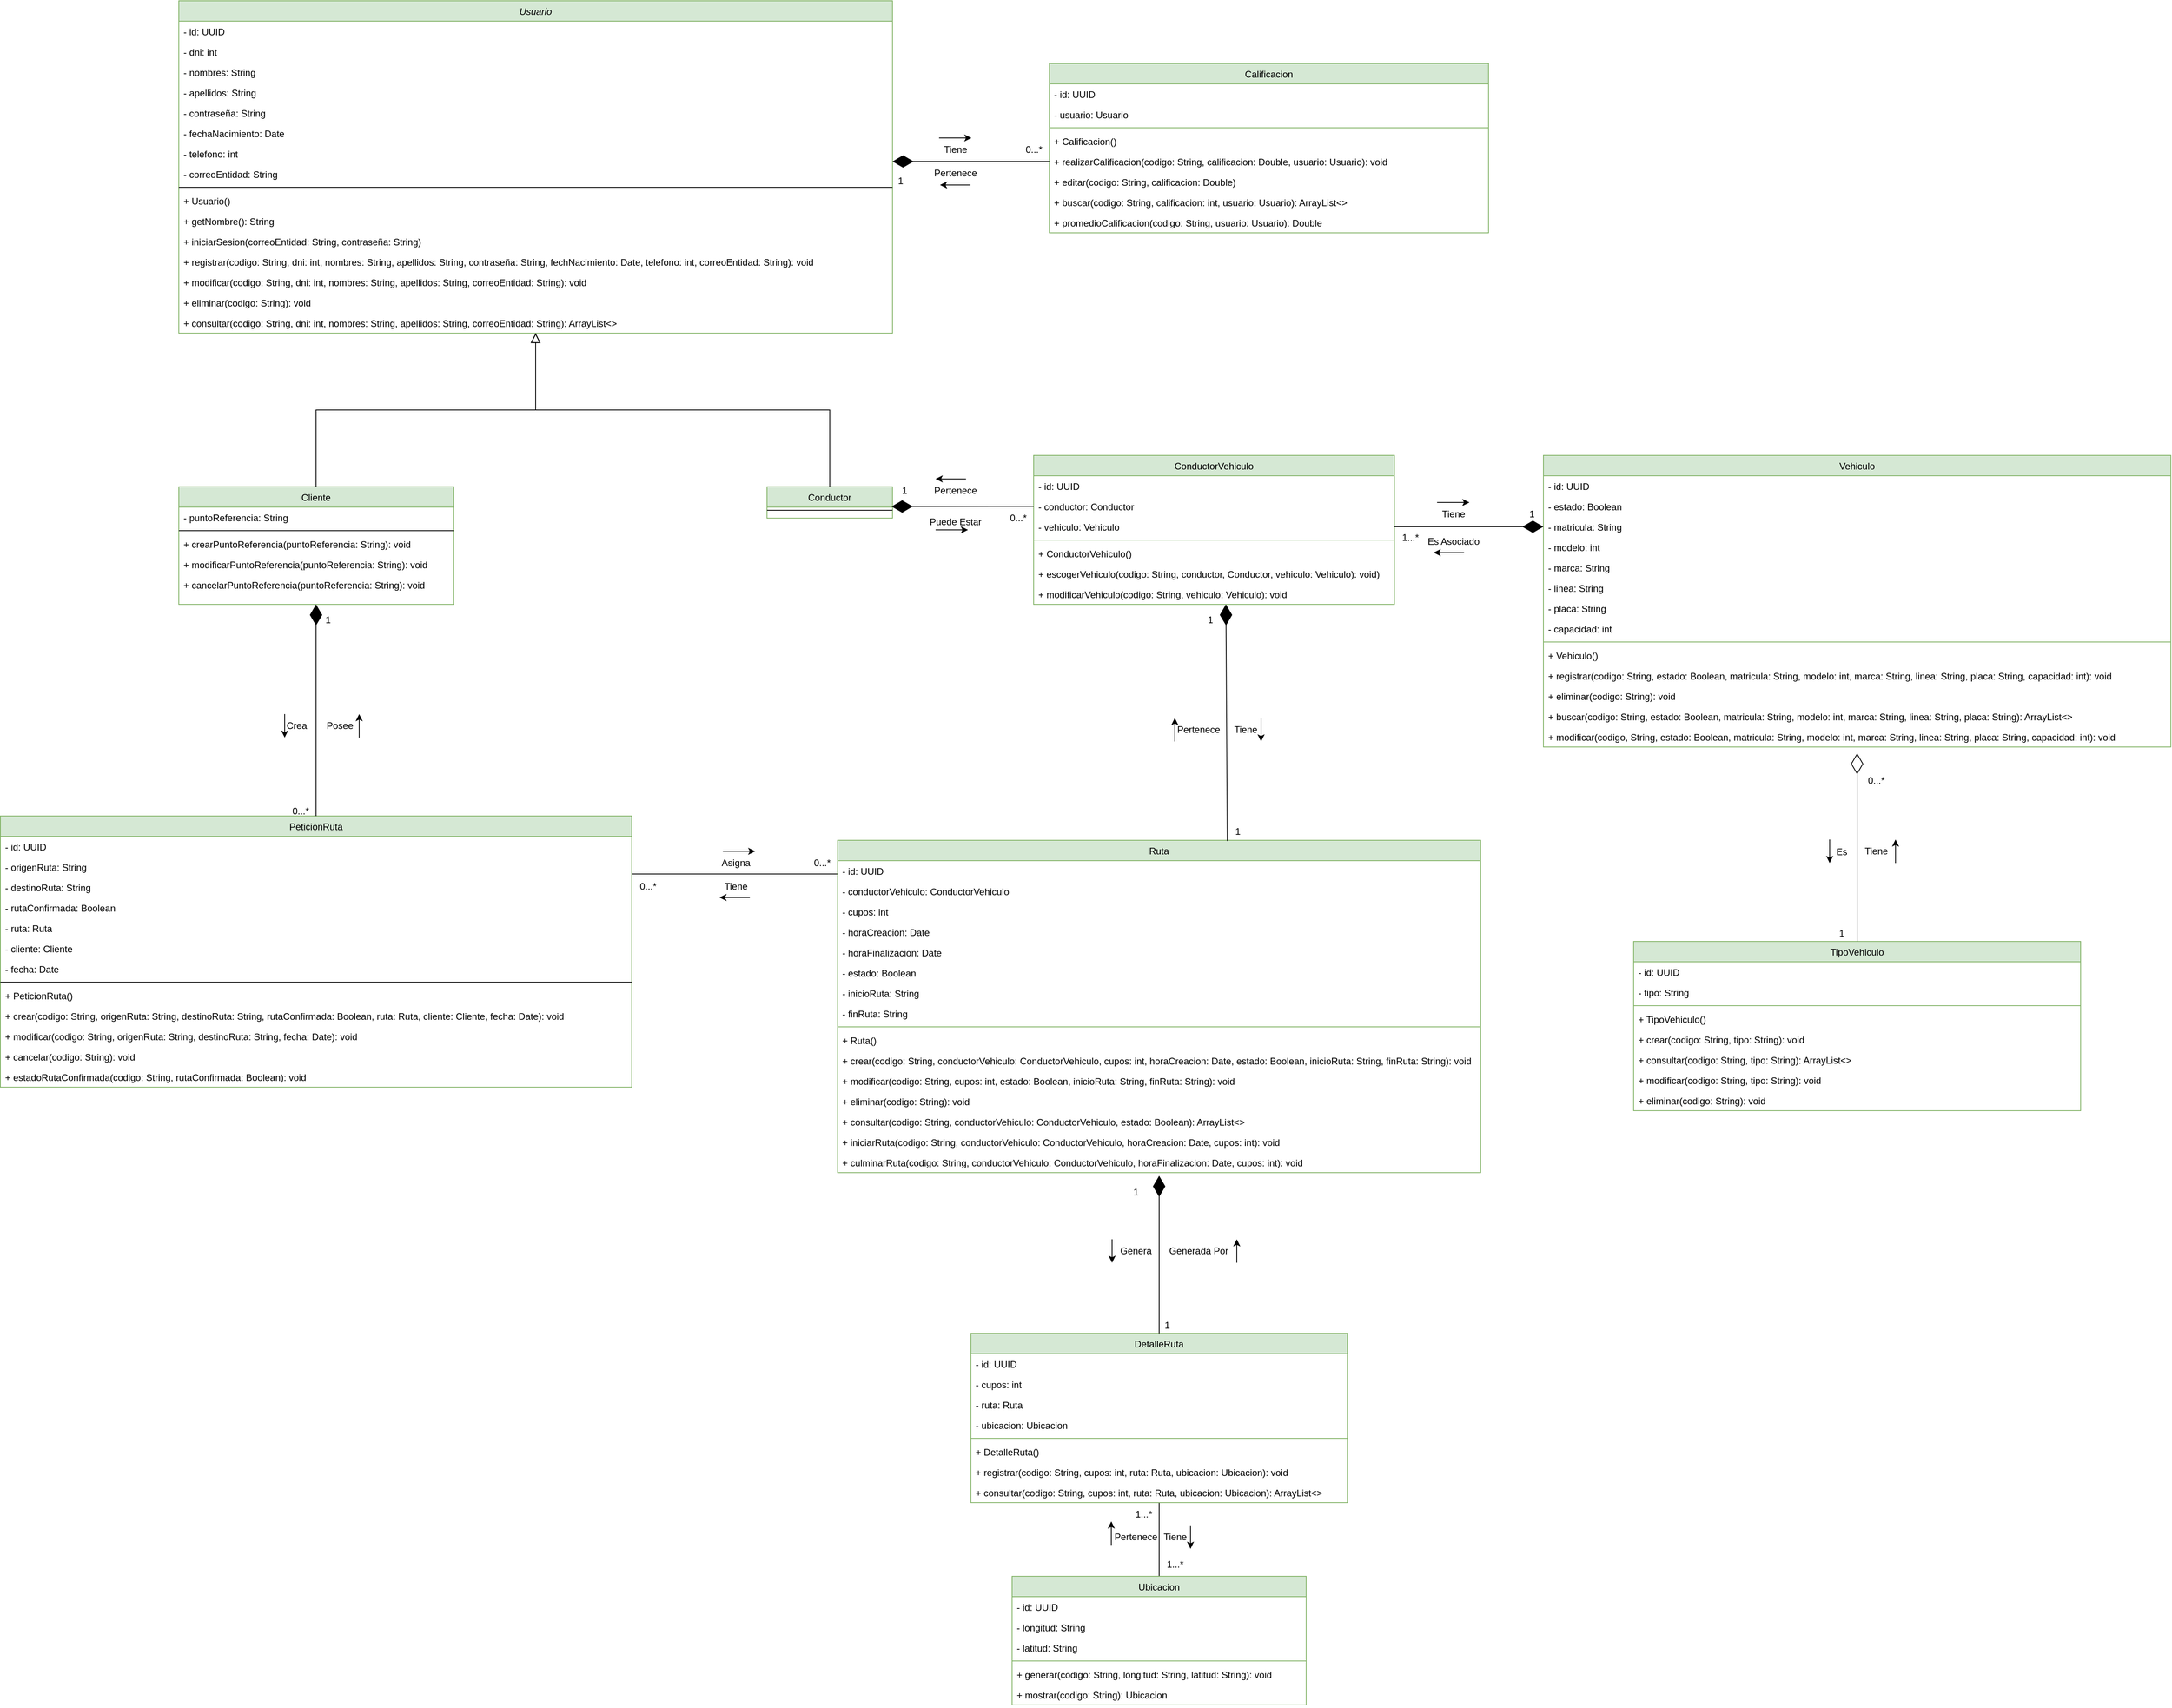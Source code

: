 <mxfile version="20.4.1" type="device"><diagram id="C5RBs43oDa-KdzZeNtuy" name="Page-1"><mxGraphModel dx="2469" dy="695" grid="1" gridSize="10" guides="1" tooltips="1" connect="1" arrows="1" fold="1" page="1" pageScale="1" pageWidth="827" pageHeight="1169" math="0" shadow="0"><root><mxCell id="WIyWlLk6GJQsqaUBKTNV-0"/><mxCell id="WIyWlLk6GJQsqaUBKTNV-1" parent="WIyWlLk6GJQsqaUBKTNV-0"/><mxCell id="zkfFHV4jXpPFQw0GAbJ--0" value="Usuario" style="swimlane;fontStyle=2;align=center;verticalAlign=top;childLayout=stackLayout;horizontal=1;startSize=26;horizontalStack=0;resizeParent=1;resizeLast=0;collapsible=1;marginBottom=0;rounded=0;shadow=0;strokeWidth=1;fillColor=#d5e8d4;strokeColor=#82b366;" parent="WIyWlLk6GJQsqaUBKTNV-1" vertex="1"><mxGeometry x="-530" y="120" width="910" height="424" as="geometry"><mxRectangle x="230" y="140" width="160" height="26" as="alternateBounds"/></mxGeometry></mxCell><mxCell id="zkfFHV4jXpPFQw0GAbJ--1" value="- id: UUID" style="text;align=left;verticalAlign=top;spacingLeft=4;spacingRight=4;overflow=hidden;rotatable=0;points=[[0,0.5],[1,0.5]];portConstraint=eastwest;" parent="zkfFHV4jXpPFQw0GAbJ--0" vertex="1"><mxGeometry y="26" width="910" height="26" as="geometry"/></mxCell><mxCell id="zkfFHV4jXpPFQw0GAbJ--2" value="- dni: int" style="text;align=left;verticalAlign=top;spacingLeft=4;spacingRight=4;overflow=hidden;rotatable=0;points=[[0,0.5],[1,0.5]];portConstraint=eastwest;rounded=0;shadow=0;html=0;" parent="zkfFHV4jXpPFQw0GAbJ--0" vertex="1"><mxGeometry y="52" width="910" height="26" as="geometry"/></mxCell><mxCell id="zkfFHV4jXpPFQw0GAbJ--3" value="- nombres: String" style="text;align=left;verticalAlign=top;spacingLeft=4;spacingRight=4;overflow=hidden;rotatable=0;points=[[0,0.5],[1,0.5]];portConstraint=eastwest;rounded=0;shadow=0;html=0;" parent="zkfFHV4jXpPFQw0GAbJ--0" vertex="1"><mxGeometry y="78" width="910" height="26" as="geometry"/></mxCell><mxCell id="3R-56F1_WHRAlSEhKYHR-0" value="- apellidos: String" style="text;align=left;verticalAlign=top;spacingLeft=4;spacingRight=4;overflow=hidden;rotatable=0;points=[[0,0.5],[1,0.5]];portConstraint=eastwest;rounded=0;shadow=0;html=0;" parent="zkfFHV4jXpPFQw0GAbJ--0" vertex="1"><mxGeometry y="104" width="910" height="26" as="geometry"/></mxCell><mxCell id="3R-56F1_WHRAlSEhKYHR-1" value="- contraseña: String" style="text;align=left;verticalAlign=top;spacingLeft=4;spacingRight=4;overflow=hidden;rotatable=0;points=[[0,0.5],[1,0.5]];portConstraint=eastwest;rounded=0;shadow=0;html=0;" parent="zkfFHV4jXpPFQw0GAbJ--0" vertex="1"><mxGeometry y="130" width="910" height="26" as="geometry"/></mxCell><mxCell id="3R-56F1_WHRAlSEhKYHR-2" value="- fechaNacimiento: Date" style="text;align=left;verticalAlign=top;spacingLeft=4;spacingRight=4;overflow=hidden;rotatable=0;points=[[0,0.5],[1,0.5]];portConstraint=eastwest;rounded=0;shadow=0;html=0;" parent="zkfFHV4jXpPFQw0GAbJ--0" vertex="1"><mxGeometry y="156" width="910" height="26" as="geometry"/></mxCell><mxCell id="3R-56F1_WHRAlSEhKYHR-3" value="- telefono: int" style="text;align=left;verticalAlign=top;spacingLeft=4;spacingRight=4;overflow=hidden;rotatable=0;points=[[0,0.5],[1,0.5]];portConstraint=eastwest;rounded=0;shadow=0;html=0;" parent="zkfFHV4jXpPFQw0GAbJ--0" vertex="1"><mxGeometry y="182" width="910" height="26" as="geometry"/></mxCell><mxCell id="3R-56F1_WHRAlSEhKYHR-4" value="- correoEntidad: String" style="text;align=left;verticalAlign=top;spacingLeft=4;spacingRight=4;overflow=hidden;rotatable=0;points=[[0,0.5],[1,0.5]];portConstraint=eastwest;rounded=0;shadow=0;html=0;" parent="zkfFHV4jXpPFQw0GAbJ--0" vertex="1"><mxGeometry y="208" width="910" height="26" as="geometry"/></mxCell><mxCell id="zkfFHV4jXpPFQw0GAbJ--4" value="" style="line;html=1;strokeWidth=1;align=left;verticalAlign=middle;spacingTop=-1;spacingLeft=3;spacingRight=3;rotatable=0;labelPosition=right;points=[];portConstraint=eastwest;" parent="zkfFHV4jXpPFQw0GAbJ--0" vertex="1"><mxGeometry y="234" width="910" height="8" as="geometry"/></mxCell><mxCell id="zkfFHV4jXpPFQw0GAbJ--5" value="+ Usuario()" style="text;align=left;verticalAlign=top;spacingLeft=4;spacingRight=4;overflow=hidden;rotatable=0;points=[[0,0.5],[1,0.5]];portConstraint=eastwest;" parent="zkfFHV4jXpPFQw0GAbJ--0" vertex="1"><mxGeometry y="242" width="910" height="26" as="geometry"/></mxCell><mxCell id="3R-56F1_WHRAlSEhKYHR-6" value="+ getNombre(): String" style="text;align=left;verticalAlign=top;spacingLeft=4;spacingRight=4;overflow=hidden;rotatable=0;points=[[0,0.5],[1,0.5]];portConstraint=eastwest;" parent="zkfFHV4jXpPFQw0GAbJ--0" vertex="1"><mxGeometry y="268" width="910" height="26" as="geometry"/></mxCell><mxCell id="3R-56F1_WHRAlSEhKYHR-15" value="+ iniciarSesion(correoEntidad: String, contraseña: String)" style="text;align=left;verticalAlign=top;spacingLeft=4;spacingRight=4;overflow=hidden;rotatable=0;points=[[0,0.5],[1,0.5]];portConstraint=eastwest;" parent="zkfFHV4jXpPFQw0GAbJ--0" vertex="1"><mxGeometry y="294" width="910" height="26" as="geometry"/></mxCell><mxCell id="3R-56F1_WHRAlSEhKYHR-7" value="+ registrar(codigo: String, dni: int, nombres: String, apellidos: String, contraseña: String, fechNacimiento: Date, telefono: int, correoEntidad: String): void" style="text;align=left;verticalAlign=top;spacingLeft=4;spacingRight=4;overflow=hidden;rotatable=0;points=[[0,0.5],[1,0.5]];portConstraint=eastwest;" parent="zkfFHV4jXpPFQw0GAbJ--0" vertex="1"><mxGeometry y="320" width="910" height="26" as="geometry"/></mxCell><mxCell id="3R-56F1_WHRAlSEhKYHR-9" value="+ modificar(codigo: String, dni: int, nombres: String, apellidos: String, correoEntidad: String): void" style="text;align=left;verticalAlign=top;spacingLeft=4;spacingRight=4;overflow=hidden;rotatable=0;points=[[0,0.5],[1,0.5]];portConstraint=eastwest;" parent="zkfFHV4jXpPFQw0GAbJ--0" vertex="1"><mxGeometry y="346" width="910" height="26" as="geometry"/></mxCell><mxCell id="3R-56F1_WHRAlSEhKYHR-8" value="+ eliminar(codigo: String): void" style="text;align=left;verticalAlign=top;spacingLeft=4;spacingRight=4;overflow=hidden;rotatable=0;points=[[0,0.5],[1,0.5]];portConstraint=eastwest;" parent="zkfFHV4jXpPFQw0GAbJ--0" vertex="1"><mxGeometry y="372" width="910" height="26" as="geometry"/></mxCell><mxCell id="3R-56F1_WHRAlSEhKYHR-10" value="+ consultar(codigo: String, dni: int, nombres: String, apellidos: String, correoEntidad: String): ArrayList&lt;&gt;" style="text;align=left;verticalAlign=top;spacingLeft=4;spacingRight=4;overflow=hidden;rotatable=0;points=[[0,0.5],[1,0.5]];portConstraint=eastwest;" parent="zkfFHV4jXpPFQw0GAbJ--0" vertex="1"><mxGeometry y="398" width="910" height="26" as="geometry"/></mxCell><mxCell id="zkfFHV4jXpPFQw0GAbJ--6" value="Cliente" style="swimlane;fontStyle=0;align=center;verticalAlign=top;childLayout=stackLayout;horizontal=1;startSize=26;horizontalStack=0;resizeParent=1;resizeLast=0;collapsible=1;marginBottom=0;rounded=0;shadow=0;strokeWidth=1;fillColor=#d5e8d4;strokeColor=#82b366;" parent="WIyWlLk6GJQsqaUBKTNV-1" vertex="1"><mxGeometry x="-530" y="740" width="350" height="150" as="geometry"><mxRectangle x="130" y="380" width="160" height="26" as="alternateBounds"/></mxGeometry></mxCell><mxCell id="zkfFHV4jXpPFQw0GAbJ--7" value="- puntoReferencia: String" style="text;align=left;verticalAlign=top;spacingLeft=4;spacingRight=4;overflow=hidden;rotatable=0;points=[[0,0.5],[1,0.5]];portConstraint=eastwest;" parent="zkfFHV4jXpPFQw0GAbJ--6" vertex="1"><mxGeometry y="26" width="350" height="26" as="geometry"/></mxCell><mxCell id="zkfFHV4jXpPFQw0GAbJ--9" value="" style="line;html=1;strokeWidth=1;align=left;verticalAlign=middle;spacingTop=-1;spacingLeft=3;spacingRight=3;rotatable=0;labelPosition=right;points=[];portConstraint=eastwest;" parent="zkfFHV4jXpPFQw0GAbJ--6" vertex="1"><mxGeometry y="52" width="350" height="8" as="geometry"/></mxCell><mxCell id="zkfFHV4jXpPFQw0GAbJ--11" value="+ crearPuntoReferencia(puntoReferencia: String): void" style="text;align=left;verticalAlign=top;spacingLeft=4;spacingRight=4;overflow=hidden;rotatable=0;points=[[0,0.5],[1,0.5]];portConstraint=eastwest;" parent="zkfFHV4jXpPFQw0GAbJ--6" vertex="1"><mxGeometry y="60" width="350" height="26" as="geometry"/></mxCell><mxCell id="3R-56F1_WHRAlSEhKYHR-12" value="+ modificarPuntoReferencia(puntoReferencia: String): void" style="text;align=left;verticalAlign=top;spacingLeft=4;spacingRight=4;overflow=hidden;rotatable=0;points=[[0,0.5],[1,0.5]];portConstraint=eastwest;" parent="zkfFHV4jXpPFQw0GAbJ--6" vertex="1"><mxGeometry y="86" width="350" height="26" as="geometry"/></mxCell><mxCell id="3R-56F1_WHRAlSEhKYHR-13" value="+ cancelarPuntoReferencia(puntoReferencia: String): void" style="text;align=left;verticalAlign=top;spacingLeft=4;spacingRight=4;overflow=hidden;rotatable=0;points=[[0,0.5],[1,0.5]];portConstraint=eastwest;" parent="zkfFHV4jXpPFQw0GAbJ--6" vertex="1"><mxGeometry y="112" width="350" height="26" as="geometry"/></mxCell><mxCell id="zkfFHV4jXpPFQw0GAbJ--12" value="" style="endArrow=block;endSize=10;endFill=0;shadow=0;strokeWidth=1;rounded=0;edgeStyle=elbowEdgeStyle;elbow=vertical;" parent="WIyWlLk6GJQsqaUBKTNV-1" source="zkfFHV4jXpPFQw0GAbJ--6" target="zkfFHV4jXpPFQw0GAbJ--0" edge="1"><mxGeometry width="160" relative="1" as="geometry"><mxPoint x="200" y="203" as="sourcePoint"/><mxPoint x="200" y="203" as="targetPoint"/></mxGeometry></mxCell><mxCell id="zkfFHV4jXpPFQw0GAbJ--13" value="Conductor" style="swimlane;fontStyle=0;align=center;verticalAlign=top;childLayout=stackLayout;horizontal=1;startSize=26;horizontalStack=0;resizeParent=1;resizeLast=0;collapsible=1;marginBottom=0;rounded=0;shadow=0;strokeWidth=1;fillColor=#d5e8d4;strokeColor=#82b366;" parent="WIyWlLk6GJQsqaUBKTNV-1" vertex="1"><mxGeometry x="220" y="740" width="160" height="40" as="geometry"><mxRectangle x="340" y="380" width="170" height="26" as="alternateBounds"/></mxGeometry></mxCell><mxCell id="zkfFHV4jXpPFQw0GAbJ--15" value="" style="line;html=1;strokeWidth=1;align=left;verticalAlign=middle;spacingTop=-1;spacingLeft=3;spacingRight=3;rotatable=0;labelPosition=right;points=[];portConstraint=eastwest;" parent="zkfFHV4jXpPFQw0GAbJ--13" vertex="1"><mxGeometry y="26" width="160" height="8" as="geometry"/></mxCell><mxCell id="zkfFHV4jXpPFQw0GAbJ--16" value="" style="endArrow=block;endSize=10;endFill=0;shadow=0;strokeWidth=1;rounded=0;edgeStyle=elbowEdgeStyle;elbow=vertical;" parent="WIyWlLk6GJQsqaUBKTNV-1" source="zkfFHV4jXpPFQw0GAbJ--13" target="zkfFHV4jXpPFQw0GAbJ--0" edge="1"><mxGeometry width="160" relative="1" as="geometry"><mxPoint x="210" y="373" as="sourcePoint"/><mxPoint x="310" y="271" as="targetPoint"/></mxGeometry></mxCell><mxCell id="zkfFHV4jXpPFQw0GAbJ--17" value="PeticionRuta" style="swimlane;fontStyle=0;align=center;verticalAlign=top;childLayout=stackLayout;horizontal=1;startSize=26;horizontalStack=0;resizeParent=1;resizeLast=0;collapsible=1;marginBottom=0;rounded=0;shadow=0;strokeWidth=1;fillColor=#d5e8d4;strokeColor=#82b366;" parent="WIyWlLk6GJQsqaUBKTNV-1" vertex="1"><mxGeometry x="-757.5" y="1160" width="805" height="346" as="geometry"><mxRectangle x="550" y="140" width="160" height="26" as="alternateBounds"/></mxGeometry></mxCell><mxCell id="zkfFHV4jXpPFQw0GAbJ--18" value="- id: UUID" style="text;align=left;verticalAlign=top;spacingLeft=4;spacingRight=4;overflow=hidden;rotatable=0;points=[[0,0.5],[1,0.5]];portConstraint=eastwest;" parent="zkfFHV4jXpPFQw0GAbJ--17" vertex="1"><mxGeometry y="26" width="805" height="26" as="geometry"/></mxCell><mxCell id="zkfFHV4jXpPFQw0GAbJ--19" value="- origenRuta: String" style="text;align=left;verticalAlign=top;spacingLeft=4;spacingRight=4;overflow=hidden;rotatable=0;points=[[0,0.5],[1,0.5]];portConstraint=eastwest;rounded=0;shadow=0;html=0;" parent="zkfFHV4jXpPFQw0GAbJ--17" vertex="1"><mxGeometry y="52" width="805" height="26" as="geometry"/></mxCell><mxCell id="zkfFHV4jXpPFQw0GAbJ--20" value="- destinoRuta: String     &#10;    &#10;" style="text;align=left;verticalAlign=top;spacingLeft=4;spacingRight=4;overflow=hidden;rotatable=0;points=[[0,0.5],[1,0.5]];portConstraint=eastwest;rounded=0;shadow=0;html=0;" parent="zkfFHV4jXpPFQw0GAbJ--17" vertex="1"><mxGeometry y="78" width="805" height="26" as="geometry"/></mxCell><mxCell id="zkfFHV4jXpPFQw0GAbJ--21" value="- rutaConfirmada: Boolean" style="text;align=left;verticalAlign=top;spacingLeft=4;spacingRight=4;overflow=hidden;rotatable=0;points=[[0,0.5],[1,0.5]];portConstraint=eastwest;rounded=0;shadow=0;html=0;" parent="zkfFHV4jXpPFQw0GAbJ--17" vertex="1"><mxGeometry y="104" width="805" height="26" as="geometry"/></mxCell><mxCell id="zkfFHV4jXpPFQw0GAbJ--22" value="- ruta: Ruta" style="text;align=left;verticalAlign=top;spacingLeft=4;spacingRight=4;overflow=hidden;rotatable=0;points=[[0,0.5],[1,0.5]];portConstraint=eastwest;rounded=0;shadow=0;html=0;" parent="zkfFHV4jXpPFQw0GAbJ--17" vertex="1"><mxGeometry y="130" width="805" height="26" as="geometry"/></mxCell><mxCell id="uch-kw_WFLSVAA18YsrX-3" value="- cliente: Cliente" style="text;align=left;verticalAlign=top;spacingLeft=4;spacingRight=4;overflow=hidden;rotatable=0;points=[[0,0.5],[1,0.5]];portConstraint=eastwest;rounded=0;shadow=0;html=0;" parent="zkfFHV4jXpPFQw0GAbJ--17" vertex="1"><mxGeometry y="156" width="805" height="26" as="geometry"/></mxCell><mxCell id="uch-kw_WFLSVAA18YsrX-4" value="- fecha: Date" style="text;align=left;verticalAlign=top;spacingLeft=4;spacingRight=4;overflow=hidden;rotatable=0;points=[[0,0.5],[1,0.5]];portConstraint=eastwest;rounded=0;shadow=0;html=0;" parent="zkfFHV4jXpPFQw0GAbJ--17" vertex="1"><mxGeometry y="182" width="805" height="26" as="geometry"/></mxCell><mxCell id="zkfFHV4jXpPFQw0GAbJ--23" value="" style="line;html=1;strokeWidth=1;align=left;verticalAlign=middle;spacingTop=-1;spacingLeft=3;spacingRight=3;rotatable=0;labelPosition=right;points=[];portConstraint=eastwest;" parent="zkfFHV4jXpPFQw0GAbJ--17" vertex="1"><mxGeometry y="208" width="805" height="8" as="geometry"/></mxCell><mxCell id="uch-kw_WFLSVAA18YsrX-7" value="+ PeticionRuta()" style="text;align=left;verticalAlign=top;spacingLeft=4;spacingRight=4;overflow=hidden;rotatable=0;points=[[0,0.5],[1,0.5]];portConstraint=eastwest;" parent="zkfFHV4jXpPFQw0GAbJ--17" vertex="1"><mxGeometry y="216" width="805" height="26" as="geometry"/></mxCell><mxCell id="zkfFHV4jXpPFQw0GAbJ--24" value="+ crear(codigo: String, origenRuta: String, destinoRuta: String, rutaConfirmada: Boolean, ruta: Ruta, cliente: Cliente, fecha: Date): void" style="text;align=left;verticalAlign=top;spacingLeft=4;spacingRight=4;overflow=hidden;rotatable=0;points=[[0,0.5],[1,0.5]];portConstraint=eastwest;" parent="zkfFHV4jXpPFQw0GAbJ--17" vertex="1"><mxGeometry y="242" width="805" height="26" as="geometry"/></mxCell><mxCell id="zkfFHV4jXpPFQw0GAbJ--25" value="+ modificar(codigo: String, origenRuta: String, destinoRuta: String, fecha: Date): void" style="text;align=left;verticalAlign=top;spacingLeft=4;spacingRight=4;overflow=hidden;rotatable=0;points=[[0,0.5],[1,0.5]];portConstraint=eastwest;" parent="zkfFHV4jXpPFQw0GAbJ--17" vertex="1"><mxGeometry y="268" width="805" height="26" as="geometry"/></mxCell><mxCell id="uch-kw_WFLSVAA18YsrX-5" value="+ cancelar(codigo: String): void" style="text;align=left;verticalAlign=top;spacingLeft=4;spacingRight=4;overflow=hidden;rotatable=0;points=[[0,0.5],[1,0.5]];portConstraint=eastwest;" parent="zkfFHV4jXpPFQw0GAbJ--17" vertex="1"><mxGeometry y="294" width="805" height="26" as="geometry"/></mxCell><mxCell id="uch-kw_WFLSVAA18YsrX-6" value="+ estadoRutaConfirmada(codigo: String, rutaConfirmada: Boolean): void" style="text;align=left;verticalAlign=top;spacingLeft=4;spacingRight=4;overflow=hidden;rotatable=0;points=[[0,0.5],[1,0.5]];portConstraint=eastwest;" parent="zkfFHV4jXpPFQw0GAbJ--17" vertex="1"><mxGeometry y="320" width="805" height="26" as="geometry"/></mxCell><mxCell id="3R-56F1_WHRAlSEhKYHR-16" value="" style="endArrow=diamondThin;endFill=1;endSize=24;html=1;rounded=0;exitX=0.5;exitY=0;exitDx=0;exitDy=0;entryX=0.5;entryY=1;entryDx=0;entryDy=0;" parent="WIyWlLk6GJQsqaUBKTNV-1" source="zkfFHV4jXpPFQw0GAbJ--17" target="zkfFHV4jXpPFQw0GAbJ--6" edge="1"><mxGeometry width="160" relative="1" as="geometry"><mxPoint x="-430" y="1070" as="sourcePoint"/><mxPoint x="-300" y="940" as="targetPoint"/></mxGeometry></mxCell><mxCell id="3R-56F1_WHRAlSEhKYHR-17" value="1" style="text;html=1;align=center;verticalAlign=middle;resizable=0;points=[];autosize=1;strokeColor=none;fillColor=none;" parent="WIyWlLk6GJQsqaUBKTNV-1" vertex="1"><mxGeometry x="-355" y="895" width="30" height="30" as="geometry"/></mxCell><mxCell id="3R-56F1_WHRAlSEhKYHR-18" value="0...*" style="text;html=1;align=center;verticalAlign=middle;resizable=0;points=[];autosize=1;strokeColor=none;fillColor=none;" parent="WIyWlLk6GJQsqaUBKTNV-1" vertex="1"><mxGeometry x="-395" y="1139" width="40" height="30" as="geometry"/></mxCell><mxCell id="3R-56F1_WHRAlSEhKYHR-19" value="Crea" style="text;html=1;align=center;verticalAlign=middle;resizable=0;points=[];autosize=1;strokeColor=none;fillColor=none;" parent="WIyWlLk6GJQsqaUBKTNV-1" vertex="1"><mxGeometry x="-405" y="1030" width="50" height="30" as="geometry"/></mxCell><mxCell id="uch-kw_WFLSVAA18YsrX-0" value="Posee" style="text;html=1;align=center;verticalAlign=middle;resizable=0;points=[];autosize=1;strokeColor=none;fillColor=none;" parent="WIyWlLk6GJQsqaUBKTNV-1" vertex="1"><mxGeometry x="-355" y="1030" width="60" height="30" as="geometry"/></mxCell><mxCell id="uch-kw_WFLSVAA18YsrX-1" value="" style="endArrow=classic;html=1;rounded=0;" parent="WIyWlLk6GJQsqaUBKTNV-1" edge="1"><mxGeometry width="50" height="50" relative="1" as="geometry"><mxPoint x="-300" y="1060" as="sourcePoint"/><mxPoint x="-300" y="1030" as="targetPoint"/></mxGeometry></mxCell><mxCell id="uch-kw_WFLSVAA18YsrX-2" value="" style="endArrow=classic;html=1;rounded=0;" parent="WIyWlLk6GJQsqaUBKTNV-1" edge="1"><mxGeometry width="50" height="50" relative="1" as="geometry"><mxPoint x="-395" y="1030" as="sourcePoint"/><mxPoint x="-395" y="1060" as="targetPoint"/></mxGeometry></mxCell><mxCell id="uch-kw_WFLSVAA18YsrX-12" value="" style="line;strokeWidth=1;fillColor=none;align=left;verticalAlign=middle;spacingTop=-1;spacingLeft=3;spacingRight=3;rotatable=0;labelPosition=right;points=[];portConstraint=eastwest;strokeColor=inherit;" parent="WIyWlLk6GJQsqaUBKTNV-1" vertex="1"><mxGeometry x="47.5" y="1230" width="262.5" height="8" as="geometry"/></mxCell><mxCell id="uch-kw_WFLSVAA18YsrX-13" value="Asigna" style="text;html=1;align=center;verticalAlign=middle;resizable=0;points=[];autosize=1;strokeColor=none;fillColor=none;" parent="WIyWlLk6GJQsqaUBKTNV-1" vertex="1"><mxGeometry x="150" y="1205" width="60" height="30" as="geometry"/></mxCell><mxCell id="uch-kw_WFLSVAA18YsrX-14" value="Tiene" style="text;html=1;align=center;verticalAlign=middle;resizable=0;points=[];autosize=1;strokeColor=none;fillColor=none;" parent="WIyWlLk6GJQsqaUBKTNV-1" vertex="1"><mxGeometry x="155" y="1235" width="50" height="30" as="geometry"/></mxCell><mxCell id="uch-kw_WFLSVAA18YsrX-16" value="" style="endArrow=classic;html=1;rounded=0;" parent="WIyWlLk6GJQsqaUBKTNV-1" edge="1"><mxGeometry width="50" height="50" relative="1" as="geometry"><mxPoint x="163.75" y="1205" as="sourcePoint"/><mxPoint x="205" y="1205" as="targetPoint"/></mxGeometry></mxCell><mxCell id="uch-kw_WFLSVAA18YsrX-17" value="0...*" style="text;html=1;align=center;verticalAlign=middle;resizable=0;points=[];autosize=1;strokeColor=none;fillColor=none;" parent="WIyWlLk6GJQsqaUBKTNV-1" vertex="1"><mxGeometry x="270" y="1205" width="40" height="30" as="geometry"/></mxCell><mxCell id="uch-kw_WFLSVAA18YsrX-18" value="0...*" style="text;html=1;align=center;verticalAlign=middle;resizable=0;points=[];autosize=1;strokeColor=none;fillColor=none;" parent="WIyWlLk6GJQsqaUBKTNV-1" vertex="1"><mxGeometry x="47.5" y="1235" width="40" height="30" as="geometry"/></mxCell><mxCell id="uch-kw_WFLSVAA18YsrX-19" value="" style="endArrow=classic;html=1;rounded=0;" parent="WIyWlLk6GJQsqaUBKTNV-1" edge="1"><mxGeometry width="50" height="50" relative="1" as="geometry"><mxPoint x="198.13" y="1264" as="sourcePoint"/><mxPoint x="159.38" y="1264" as="targetPoint"/></mxGeometry></mxCell><mxCell id="uch-kw_WFLSVAA18YsrX-20" value="Ruta" style="swimlane;fontStyle=0;align=center;verticalAlign=top;childLayout=stackLayout;horizontal=1;startSize=26;horizontalStack=0;resizeParent=1;resizeParentMax=0;resizeLast=0;collapsible=1;marginBottom=0;fillColor=#d5e8d4;strokeColor=#82b366;" parent="WIyWlLk6GJQsqaUBKTNV-1" vertex="1"><mxGeometry x="310" y="1191" width="820" height="424" as="geometry"/></mxCell><mxCell id="uch-kw_WFLSVAA18YsrX-21" value="- id: UUID" style="text;strokeColor=none;fillColor=none;align=left;verticalAlign=top;spacingLeft=4;spacingRight=4;overflow=hidden;rotatable=0;points=[[0,0.5],[1,0.5]];portConstraint=eastwest;" parent="uch-kw_WFLSVAA18YsrX-20" vertex="1"><mxGeometry y="26" width="820" height="26" as="geometry"/></mxCell><mxCell id="uch-kw_WFLSVAA18YsrX-24" value="- conductorVehiculo: ConductorVehiculo" style="text;strokeColor=none;fillColor=none;align=left;verticalAlign=top;spacingLeft=4;spacingRight=4;overflow=hidden;rotatable=0;points=[[0,0.5],[1,0.5]];portConstraint=eastwest;" parent="uch-kw_WFLSVAA18YsrX-20" vertex="1"><mxGeometry y="52" width="820" height="26" as="geometry"/></mxCell><mxCell id="uch-kw_WFLSVAA18YsrX-25" value="- cupos: int" style="text;strokeColor=none;fillColor=none;align=left;verticalAlign=top;spacingLeft=4;spacingRight=4;overflow=hidden;rotatable=0;points=[[0,0.5],[1,0.5]];portConstraint=eastwest;" parent="uch-kw_WFLSVAA18YsrX-20" vertex="1"><mxGeometry y="78" width="820" height="26" as="geometry"/></mxCell><mxCell id="uch-kw_WFLSVAA18YsrX-26" value="- horaCreacion: Date" style="text;strokeColor=none;fillColor=none;align=left;verticalAlign=top;spacingLeft=4;spacingRight=4;overflow=hidden;rotatable=0;points=[[0,0.5],[1,0.5]];portConstraint=eastwest;" parent="uch-kw_WFLSVAA18YsrX-20" vertex="1"><mxGeometry y="104" width="820" height="26" as="geometry"/></mxCell><mxCell id="uch-kw_WFLSVAA18YsrX-27" value="- horaFinalizacion: Date" style="text;strokeColor=none;fillColor=none;align=left;verticalAlign=top;spacingLeft=4;spacingRight=4;overflow=hidden;rotatable=0;points=[[0,0.5],[1,0.5]];portConstraint=eastwest;" parent="uch-kw_WFLSVAA18YsrX-20" vertex="1"><mxGeometry y="130" width="820" height="26" as="geometry"/></mxCell><mxCell id="uch-kw_WFLSVAA18YsrX-28" value="- estado: Boolean" style="text;strokeColor=none;fillColor=none;align=left;verticalAlign=top;spacingLeft=4;spacingRight=4;overflow=hidden;rotatable=0;points=[[0,0.5],[1,0.5]];portConstraint=eastwest;" parent="uch-kw_WFLSVAA18YsrX-20" vertex="1"><mxGeometry y="156" width="820" height="26" as="geometry"/></mxCell><mxCell id="uch-kw_WFLSVAA18YsrX-29" value="- inicioRuta: String" style="text;strokeColor=none;fillColor=none;align=left;verticalAlign=top;spacingLeft=4;spacingRight=4;overflow=hidden;rotatable=0;points=[[0,0.5],[1,0.5]];portConstraint=eastwest;" parent="uch-kw_WFLSVAA18YsrX-20" vertex="1"><mxGeometry y="182" width="820" height="26" as="geometry"/></mxCell><mxCell id="uch-kw_WFLSVAA18YsrX-30" value="- finRuta: String" style="text;strokeColor=none;fillColor=none;align=left;verticalAlign=top;spacingLeft=4;spacingRight=4;overflow=hidden;rotatable=0;points=[[0,0.5],[1,0.5]];portConstraint=eastwest;" parent="uch-kw_WFLSVAA18YsrX-20" vertex="1"><mxGeometry y="208" width="820" height="26" as="geometry"/></mxCell><mxCell id="uch-kw_WFLSVAA18YsrX-22" value="" style="line;strokeWidth=1;fillColor=none;align=left;verticalAlign=middle;spacingTop=-1;spacingLeft=3;spacingRight=3;rotatable=0;labelPosition=right;points=[];portConstraint=eastwest;strokeColor=inherit;" parent="uch-kw_WFLSVAA18YsrX-20" vertex="1"><mxGeometry y="234" width="820" height="8" as="geometry"/></mxCell><mxCell id="uch-kw_WFLSVAA18YsrX-23" value="+ Ruta()" style="text;strokeColor=none;fillColor=none;align=left;verticalAlign=top;spacingLeft=4;spacingRight=4;overflow=hidden;rotatable=0;points=[[0,0.5],[1,0.5]];portConstraint=eastwest;" parent="uch-kw_WFLSVAA18YsrX-20" vertex="1"><mxGeometry y="242" width="820" height="26" as="geometry"/></mxCell><mxCell id="uch-kw_WFLSVAA18YsrX-31" value="+ crear(codigo: String, conductorVehiculo: ConductorVehiculo, cupos: int, horaCreacion: Date, estado: Boolean, inicioRuta: String, finRuta: String): void" style="text;strokeColor=none;fillColor=none;align=left;verticalAlign=top;spacingLeft=4;spacingRight=4;overflow=hidden;rotatable=0;points=[[0,0.5],[1,0.5]];portConstraint=eastwest;" parent="uch-kw_WFLSVAA18YsrX-20" vertex="1"><mxGeometry y="268" width="820" height="26" as="geometry"/></mxCell><mxCell id="uch-kw_WFLSVAA18YsrX-32" value="+ modificar(codigo: String, cupos: int, estado: Boolean, inicioRuta: String, finRuta: String): void" style="text;strokeColor=none;fillColor=none;align=left;verticalAlign=top;spacingLeft=4;spacingRight=4;overflow=hidden;rotatable=0;points=[[0,0.5],[1,0.5]];portConstraint=eastwest;" parent="uch-kw_WFLSVAA18YsrX-20" vertex="1"><mxGeometry y="294" width="820" height="26" as="geometry"/></mxCell><mxCell id="uch-kw_WFLSVAA18YsrX-33" value="+ eliminar(codigo: String): void" style="text;strokeColor=none;fillColor=none;align=left;verticalAlign=top;spacingLeft=4;spacingRight=4;overflow=hidden;rotatable=0;points=[[0,0.5],[1,0.5]];portConstraint=eastwest;" parent="uch-kw_WFLSVAA18YsrX-20" vertex="1"><mxGeometry y="320" width="820" height="26" as="geometry"/></mxCell><mxCell id="uch-kw_WFLSVAA18YsrX-34" value="+ consultar(codigo: String, conductorVehiculo: ConductorVehiculo, estado: Boolean): ArrayList&lt;&gt;" style="text;strokeColor=none;fillColor=none;align=left;verticalAlign=top;spacingLeft=4;spacingRight=4;overflow=hidden;rotatable=0;points=[[0,0.5],[1,0.5]];portConstraint=eastwest;" parent="uch-kw_WFLSVAA18YsrX-20" vertex="1"><mxGeometry y="346" width="820" height="26" as="geometry"/></mxCell><mxCell id="uch-kw_WFLSVAA18YsrX-35" value="+ iniciarRuta(codigo: String, conductorVehiculo: ConductorVehiculo, horaCreacion: Date, cupos: int): void" style="text;strokeColor=none;fillColor=none;align=left;verticalAlign=top;spacingLeft=4;spacingRight=4;overflow=hidden;rotatable=0;points=[[0,0.5],[1,0.5]];portConstraint=eastwest;" parent="uch-kw_WFLSVAA18YsrX-20" vertex="1"><mxGeometry y="372" width="820" height="26" as="geometry"/></mxCell><mxCell id="uch-kw_WFLSVAA18YsrX-36" value="+ culminarRuta(codigo: String, conductorVehiculo: ConductorVehiculo, horaFinalizacion: Date, cupos: int): void" style="text;strokeColor=none;fillColor=none;align=left;verticalAlign=top;spacingLeft=4;spacingRight=4;overflow=hidden;rotatable=0;points=[[0,0.5],[1,0.5]];portConstraint=eastwest;" parent="uch-kw_WFLSVAA18YsrX-20" vertex="1"><mxGeometry y="398" width="820" height="26" as="geometry"/></mxCell><mxCell id="uch-kw_WFLSVAA18YsrX-37" value="Calificacion" style="swimlane;fontStyle=0;align=center;verticalAlign=top;childLayout=stackLayout;horizontal=1;startSize=26;horizontalStack=0;resizeParent=1;resizeParentMax=0;resizeLast=0;collapsible=1;marginBottom=0;fillColor=#d5e8d4;strokeColor=#82b366;" parent="WIyWlLk6GJQsqaUBKTNV-1" vertex="1"><mxGeometry x="580" y="200" width="560" height="216" as="geometry"/></mxCell><mxCell id="uch-kw_WFLSVAA18YsrX-38" value="- id: UUID" style="text;strokeColor=none;fillColor=none;align=left;verticalAlign=top;spacingLeft=4;spacingRight=4;overflow=hidden;rotatable=0;points=[[0,0.5],[1,0.5]];portConstraint=eastwest;" parent="uch-kw_WFLSVAA18YsrX-37" vertex="1"><mxGeometry y="26" width="560" height="26" as="geometry"/></mxCell><mxCell id="uch-kw_WFLSVAA18YsrX-41" value="- usuario: Usuario" style="text;strokeColor=none;fillColor=none;align=left;verticalAlign=top;spacingLeft=4;spacingRight=4;overflow=hidden;rotatable=0;points=[[0,0.5],[1,0.5]];portConstraint=eastwest;" parent="uch-kw_WFLSVAA18YsrX-37" vertex="1"><mxGeometry y="52" width="560" height="26" as="geometry"/></mxCell><mxCell id="uch-kw_WFLSVAA18YsrX-39" value="" style="line;strokeWidth=1;fillColor=none;align=left;verticalAlign=middle;spacingTop=-1;spacingLeft=3;spacingRight=3;rotatable=0;labelPosition=right;points=[];portConstraint=eastwest;strokeColor=inherit;" parent="uch-kw_WFLSVAA18YsrX-37" vertex="1"><mxGeometry y="78" width="560" height="8" as="geometry"/></mxCell><mxCell id="uch-kw_WFLSVAA18YsrX-40" value="+ Calificacion()" style="text;strokeColor=none;fillColor=none;align=left;verticalAlign=top;spacingLeft=4;spacingRight=4;overflow=hidden;rotatable=0;points=[[0,0.5],[1,0.5]];portConstraint=eastwest;" parent="uch-kw_WFLSVAA18YsrX-37" vertex="1"><mxGeometry y="86" width="560" height="26" as="geometry"/></mxCell><mxCell id="uch-kw_WFLSVAA18YsrX-44" value="+ realizarCalificacion(codigo: String, calificacion: Double, usuario: Usuario): void" style="text;strokeColor=none;fillColor=none;align=left;verticalAlign=top;spacingLeft=4;spacingRight=4;overflow=hidden;rotatable=0;points=[[0,0.5],[1,0.5]];portConstraint=eastwest;" parent="uch-kw_WFLSVAA18YsrX-37" vertex="1"><mxGeometry y="112" width="560" height="26" as="geometry"/></mxCell><mxCell id="uch-kw_WFLSVAA18YsrX-45" value="+ editar(codigo: String, calificacion: Double)" style="text;strokeColor=none;fillColor=none;align=left;verticalAlign=top;spacingLeft=4;spacingRight=4;overflow=hidden;rotatable=0;points=[[0,0.5],[1,0.5]];portConstraint=eastwest;" parent="uch-kw_WFLSVAA18YsrX-37" vertex="1"><mxGeometry y="138" width="560" height="26" as="geometry"/></mxCell><mxCell id="uch-kw_WFLSVAA18YsrX-46" value="+ buscar(codigo: String, calificacion: int, usuario: Usuario): ArrayList&lt;&gt;" style="text;strokeColor=none;fillColor=none;align=left;verticalAlign=top;spacingLeft=4;spacingRight=4;overflow=hidden;rotatable=0;points=[[0,0.5],[1,0.5]];portConstraint=eastwest;" parent="uch-kw_WFLSVAA18YsrX-37" vertex="1"><mxGeometry y="164" width="560" height="26" as="geometry"/></mxCell><mxCell id="uch-kw_WFLSVAA18YsrX-47" value="+ promedioCalificacion(codigo: String, usuario: Usuario): Double" style="text;strokeColor=none;fillColor=none;align=left;verticalAlign=top;spacingLeft=4;spacingRight=4;overflow=hidden;rotatable=0;points=[[0,0.5],[1,0.5]];portConstraint=eastwest;" parent="uch-kw_WFLSVAA18YsrX-37" vertex="1"><mxGeometry y="190" width="560" height="26" as="geometry"/></mxCell><mxCell id="uch-kw_WFLSVAA18YsrX-48" value="" style="endArrow=diamondThin;endFill=1;endSize=24;html=1;rounded=0;exitX=0;exitY=0.5;exitDx=0;exitDy=0;" parent="WIyWlLk6GJQsqaUBKTNV-1" source="uch-kw_WFLSVAA18YsrX-44" edge="1"><mxGeometry width="160" relative="1" as="geometry"><mxPoint x="550" y="380" as="sourcePoint"/><mxPoint x="380" y="325" as="targetPoint"/></mxGeometry></mxCell><mxCell id="uch-kw_WFLSVAA18YsrX-49" value="Tiene" style="text;html=1;align=center;verticalAlign=middle;resizable=0;points=[];autosize=1;strokeColor=none;fillColor=none;" parent="WIyWlLk6GJQsqaUBKTNV-1" vertex="1"><mxGeometry x="435" y="295" width="50" height="30" as="geometry"/></mxCell><mxCell id="uch-kw_WFLSVAA18YsrX-50" value="Pertenece" style="text;html=1;align=center;verticalAlign=middle;resizable=0;points=[];autosize=1;strokeColor=none;fillColor=none;" parent="WIyWlLk6GJQsqaUBKTNV-1" vertex="1"><mxGeometry x="420" y="325" width="80" height="30" as="geometry"/></mxCell><mxCell id="uch-kw_WFLSVAA18YsrX-51" value="" style="endArrow=classic;html=1;rounded=0;" parent="WIyWlLk6GJQsqaUBKTNV-1" edge="1"><mxGeometry width="50" height="50" relative="1" as="geometry"><mxPoint x="439.38" y="295" as="sourcePoint"/><mxPoint x="480.63" y="295" as="targetPoint"/></mxGeometry></mxCell><mxCell id="uch-kw_WFLSVAA18YsrX-52" value="" style="endArrow=classic;html=1;rounded=0;" parent="WIyWlLk6GJQsqaUBKTNV-1" edge="1"><mxGeometry width="50" height="50" relative="1" as="geometry"><mxPoint x="479.38" y="355" as="sourcePoint"/><mxPoint x="440.63" y="355" as="targetPoint"/></mxGeometry></mxCell><mxCell id="uch-kw_WFLSVAA18YsrX-53" value="0...*" style="text;html=1;align=center;verticalAlign=middle;resizable=0;points=[];autosize=1;strokeColor=none;fillColor=none;" parent="WIyWlLk6GJQsqaUBKTNV-1" vertex="1"><mxGeometry x="540" y="295" width="40" height="30" as="geometry"/></mxCell><mxCell id="uch-kw_WFLSVAA18YsrX-54" value="1" style="text;html=1;align=center;verticalAlign=middle;resizable=0;points=[];autosize=1;strokeColor=none;fillColor=none;" parent="WIyWlLk6GJQsqaUBKTNV-1" vertex="1"><mxGeometry x="375" y="335" width="30" height="30" as="geometry"/></mxCell><mxCell id="uch-kw_WFLSVAA18YsrX-55" value="ConductorVehiculo" style="swimlane;fontStyle=0;align=center;verticalAlign=top;childLayout=stackLayout;horizontal=1;startSize=26;horizontalStack=0;resizeParent=1;resizeParentMax=0;resizeLast=0;collapsible=1;marginBottom=0;fillColor=#d5e8d4;strokeColor=#82b366;" parent="WIyWlLk6GJQsqaUBKTNV-1" vertex="1"><mxGeometry x="560" y="700" width="460" height="190" as="geometry"/></mxCell><mxCell id="uch-kw_WFLSVAA18YsrX-56" value="- id: UUID" style="text;strokeColor=none;fillColor=none;align=left;verticalAlign=top;spacingLeft=4;spacingRight=4;overflow=hidden;rotatable=0;points=[[0,0.5],[1,0.5]];portConstraint=eastwest;" parent="uch-kw_WFLSVAA18YsrX-55" vertex="1"><mxGeometry y="26" width="460" height="26" as="geometry"/></mxCell><mxCell id="uch-kw_WFLSVAA18YsrX-59" value="- conductor: Conductor" style="text;strokeColor=none;fillColor=none;align=left;verticalAlign=top;spacingLeft=4;spacingRight=4;overflow=hidden;rotatable=0;points=[[0,0.5],[1,0.5]];portConstraint=eastwest;" parent="uch-kw_WFLSVAA18YsrX-55" vertex="1"><mxGeometry y="52" width="460" height="26" as="geometry"/></mxCell><mxCell id="uch-kw_WFLSVAA18YsrX-60" value="- vehiculo: Vehiculo" style="text;strokeColor=none;fillColor=none;align=left;verticalAlign=top;spacingLeft=4;spacingRight=4;overflow=hidden;rotatable=0;points=[[0,0.5],[1,0.5]];portConstraint=eastwest;" parent="uch-kw_WFLSVAA18YsrX-55" vertex="1"><mxGeometry y="78" width="460" height="26" as="geometry"/></mxCell><mxCell id="uch-kw_WFLSVAA18YsrX-57" value="" style="line;strokeWidth=1;fillColor=none;align=left;verticalAlign=middle;spacingTop=-1;spacingLeft=3;spacingRight=3;rotatable=0;labelPosition=right;points=[];portConstraint=eastwest;strokeColor=inherit;" parent="uch-kw_WFLSVAA18YsrX-55" vertex="1"><mxGeometry y="104" width="460" height="8" as="geometry"/></mxCell><mxCell id="uch-kw_WFLSVAA18YsrX-58" value="+ ConductorVehiculo()" style="text;strokeColor=none;fillColor=none;align=left;verticalAlign=top;spacingLeft=4;spacingRight=4;overflow=hidden;rotatable=0;points=[[0,0.5],[1,0.5]];portConstraint=eastwest;" parent="uch-kw_WFLSVAA18YsrX-55" vertex="1"><mxGeometry y="112" width="460" height="26" as="geometry"/></mxCell><mxCell id="uch-kw_WFLSVAA18YsrX-68" value="+ escogerVehiculo(codigo: String, conductor, Conductor, vehiculo: Vehiculo): void)" style="text;strokeColor=none;fillColor=none;align=left;verticalAlign=top;spacingLeft=4;spacingRight=4;overflow=hidden;rotatable=0;points=[[0,0.5],[1,0.5]];portConstraint=eastwest;" parent="uch-kw_WFLSVAA18YsrX-55" vertex="1"><mxGeometry y="138" width="460" height="26" as="geometry"/></mxCell><mxCell id="uch-kw_WFLSVAA18YsrX-69" value="+ modificarVehiculo(codigo: String, vehiculo: Vehiculo): void" style="text;strokeColor=none;fillColor=none;align=left;verticalAlign=top;spacingLeft=4;spacingRight=4;overflow=hidden;rotatable=0;points=[[0,0.5],[1,0.5]];portConstraint=eastwest;" parent="uch-kw_WFLSVAA18YsrX-55" vertex="1"><mxGeometry y="164" width="460" height="26" as="geometry"/></mxCell><mxCell id="uch-kw_WFLSVAA18YsrX-61" value="" style="endArrow=diamondThin;endFill=1;endSize=24;html=1;rounded=0;entryX=0.993;entryY=0.63;entryDx=0;entryDy=0;exitX=0;exitY=0.5;exitDx=0;exitDy=0;entryPerimeter=0;" parent="WIyWlLk6GJQsqaUBKTNV-1" source="uch-kw_WFLSVAA18YsrX-59" target="zkfFHV4jXpPFQw0GAbJ--13" edge="1"><mxGeometry width="160" relative="1" as="geometry"><mxPoint x="400" y="810" as="sourcePoint"/><mxPoint x="560" y="810" as="targetPoint"/></mxGeometry></mxCell><mxCell id="uch-kw_WFLSVAA18YsrX-62" value="Pertenece" style="text;html=1;align=center;verticalAlign=middle;resizable=0;points=[];autosize=1;strokeColor=none;fillColor=none;" parent="WIyWlLk6GJQsqaUBKTNV-1" vertex="1"><mxGeometry x="420" y="730" width="80" height="30" as="geometry"/></mxCell><mxCell id="uch-kw_WFLSVAA18YsrX-63" value="Puede Estar" style="text;html=1;align=center;verticalAlign=middle;resizable=0;points=[];autosize=1;strokeColor=none;fillColor=none;" parent="WIyWlLk6GJQsqaUBKTNV-1" vertex="1"><mxGeometry x="415" y="770" width="90" height="30" as="geometry"/></mxCell><mxCell id="uch-kw_WFLSVAA18YsrX-64" value="1" style="text;html=1;align=center;verticalAlign=middle;resizable=0;points=[];autosize=1;strokeColor=none;fillColor=none;" parent="WIyWlLk6GJQsqaUBKTNV-1" vertex="1"><mxGeometry x="380" y="730" width="30" height="30" as="geometry"/></mxCell><mxCell id="uch-kw_WFLSVAA18YsrX-65" value="0...*" style="text;html=1;align=center;verticalAlign=middle;resizable=0;points=[];autosize=1;strokeColor=none;fillColor=none;" parent="WIyWlLk6GJQsqaUBKTNV-1" vertex="1"><mxGeometry x="520" y="765" width="40" height="30" as="geometry"/></mxCell><mxCell id="uch-kw_WFLSVAA18YsrX-66" value="" style="endArrow=classic;html=1;rounded=0;" parent="WIyWlLk6GJQsqaUBKTNV-1" edge="1"><mxGeometry width="50" height="50" relative="1" as="geometry"><mxPoint x="435.0" y="795" as="sourcePoint"/><mxPoint x="476.25" y="795" as="targetPoint"/></mxGeometry></mxCell><mxCell id="uch-kw_WFLSVAA18YsrX-67" value="" style="endArrow=classic;html=1;rounded=0;" parent="WIyWlLk6GJQsqaUBKTNV-1" edge="1"><mxGeometry width="50" height="50" relative="1" as="geometry"><mxPoint x="473.75" y="730" as="sourcePoint"/><mxPoint x="435.0" y="730" as="targetPoint"/></mxGeometry></mxCell><mxCell id="uch-kw_WFLSVAA18YsrX-71" value="Vehiculo" style="swimlane;fontStyle=0;align=center;verticalAlign=top;childLayout=stackLayout;horizontal=1;startSize=26;horizontalStack=0;resizeParent=1;resizeParentMax=0;resizeLast=0;collapsible=1;marginBottom=0;fillColor=#d5e8d4;strokeColor=#82b366;" parent="WIyWlLk6GJQsqaUBKTNV-1" vertex="1"><mxGeometry x="1210" y="700" width="800" height="372" as="geometry"/></mxCell><mxCell id="uch-kw_WFLSVAA18YsrX-72" value="- id: UUID" style="text;strokeColor=none;fillColor=none;align=left;verticalAlign=top;spacingLeft=4;spacingRight=4;overflow=hidden;rotatable=0;points=[[0,0.5],[1,0.5]];portConstraint=eastwest;" parent="uch-kw_WFLSVAA18YsrX-71" vertex="1"><mxGeometry y="26" width="800" height="26" as="geometry"/></mxCell><mxCell id="uch-kw_WFLSVAA18YsrX-75" value="- estado: Boolean" style="text;strokeColor=none;fillColor=none;align=left;verticalAlign=top;spacingLeft=4;spacingRight=4;overflow=hidden;rotatable=0;points=[[0,0.5],[1,0.5]];portConstraint=eastwest;" parent="uch-kw_WFLSVAA18YsrX-71" vertex="1"><mxGeometry y="52" width="800" height="26" as="geometry"/></mxCell><mxCell id="uch-kw_WFLSVAA18YsrX-76" value="- matricula: String" style="text;strokeColor=none;fillColor=none;align=left;verticalAlign=top;spacingLeft=4;spacingRight=4;overflow=hidden;rotatable=0;points=[[0,0.5],[1,0.5]];portConstraint=eastwest;" parent="uch-kw_WFLSVAA18YsrX-71" vertex="1"><mxGeometry y="78" width="800" height="26" as="geometry"/></mxCell><mxCell id="uch-kw_WFLSVAA18YsrX-77" value="- modelo: int" style="text;strokeColor=none;fillColor=none;align=left;verticalAlign=top;spacingLeft=4;spacingRight=4;overflow=hidden;rotatable=0;points=[[0,0.5],[1,0.5]];portConstraint=eastwest;" parent="uch-kw_WFLSVAA18YsrX-71" vertex="1"><mxGeometry y="104" width="800" height="26" as="geometry"/></mxCell><mxCell id="uch-kw_WFLSVAA18YsrX-79" value="- marca: String" style="text;strokeColor=none;fillColor=none;align=left;verticalAlign=top;spacingLeft=4;spacingRight=4;overflow=hidden;rotatable=0;points=[[0,0.5],[1,0.5]];portConstraint=eastwest;" parent="uch-kw_WFLSVAA18YsrX-71" vertex="1"><mxGeometry y="130" width="800" height="26" as="geometry"/></mxCell><mxCell id="uch-kw_WFLSVAA18YsrX-80" value="- linea: String" style="text;strokeColor=none;fillColor=none;align=left;verticalAlign=top;spacingLeft=4;spacingRight=4;overflow=hidden;rotatable=0;points=[[0,0.5],[1,0.5]];portConstraint=eastwest;" parent="uch-kw_WFLSVAA18YsrX-71" vertex="1"><mxGeometry y="156" width="800" height="26" as="geometry"/></mxCell><mxCell id="uch-kw_WFLSVAA18YsrX-81" value="- placa: String" style="text;strokeColor=none;fillColor=none;align=left;verticalAlign=top;spacingLeft=4;spacingRight=4;overflow=hidden;rotatable=0;points=[[0,0.5],[1,0.5]];portConstraint=eastwest;" parent="uch-kw_WFLSVAA18YsrX-71" vertex="1"><mxGeometry y="182" width="800" height="26" as="geometry"/></mxCell><mxCell id="uch-kw_WFLSVAA18YsrX-83" value="- capacidad: int" style="text;strokeColor=none;fillColor=none;align=left;verticalAlign=top;spacingLeft=4;spacingRight=4;overflow=hidden;rotatable=0;points=[[0,0.5],[1,0.5]];portConstraint=eastwest;" parent="uch-kw_WFLSVAA18YsrX-71" vertex="1"><mxGeometry y="208" width="800" height="26" as="geometry"/></mxCell><mxCell id="uch-kw_WFLSVAA18YsrX-73" value="" style="line;strokeWidth=1;fillColor=none;align=left;verticalAlign=middle;spacingTop=-1;spacingLeft=3;spacingRight=3;rotatable=0;labelPosition=right;points=[];portConstraint=eastwest;strokeColor=inherit;" parent="uch-kw_WFLSVAA18YsrX-71" vertex="1"><mxGeometry y="234" width="800" height="8" as="geometry"/></mxCell><mxCell id="uch-kw_WFLSVAA18YsrX-74" value="+ Vehiculo()" style="text;strokeColor=none;fillColor=none;align=left;verticalAlign=top;spacingLeft=4;spacingRight=4;overflow=hidden;rotatable=0;points=[[0,0.5],[1,0.5]];portConstraint=eastwest;" parent="uch-kw_WFLSVAA18YsrX-71" vertex="1"><mxGeometry y="242" width="800" height="26" as="geometry"/></mxCell><mxCell id="uch-kw_WFLSVAA18YsrX-84" value="+ registrar(codigo: String, estado: Boolean, matricula: String, modelo: int, marca: String, linea: String, placa: String, capacidad: int): void" style="text;strokeColor=none;fillColor=none;align=left;verticalAlign=top;spacingLeft=4;spacingRight=4;overflow=hidden;rotatable=0;points=[[0,0.5],[1,0.5]];portConstraint=eastwest;" parent="uch-kw_WFLSVAA18YsrX-71" vertex="1"><mxGeometry y="268" width="800" height="26" as="geometry"/></mxCell><mxCell id="uch-kw_WFLSVAA18YsrX-85" value="+ eliminar(codigo: String): void" style="text;strokeColor=none;fillColor=none;align=left;verticalAlign=top;spacingLeft=4;spacingRight=4;overflow=hidden;rotatable=0;points=[[0,0.5],[1,0.5]];portConstraint=eastwest;" parent="uch-kw_WFLSVAA18YsrX-71" vertex="1"><mxGeometry y="294" width="800" height="26" as="geometry"/></mxCell><mxCell id="uch-kw_WFLSVAA18YsrX-86" value="+ buscar(codigo: String, estado: Boolean, matricula: String, modelo: int, marca: String, linea: String, placa: String): ArrayList&lt;&gt; " style="text;strokeColor=none;fillColor=none;align=left;verticalAlign=top;spacingLeft=4;spacingRight=4;overflow=hidden;rotatable=0;points=[[0,0.5],[1,0.5]];portConstraint=eastwest;" parent="uch-kw_WFLSVAA18YsrX-71" vertex="1"><mxGeometry y="320" width="800" height="26" as="geometry"/></mxCell><mxCell id="uch-kw_WFLSVAA18YsrX-87" value="+ modificar(codigo, String, estado: Boolean, matricula: String, modelo: int, marca: String, linea: String, placa: String, capacidad: int): void" style="text;strokeColor=none;fillColor=none;align=left;verticalAlign=top;spacingLeft=4;spacingRight=4;overflow=hidden;rotatable=0;points=[[0,0.5],[1,0.5]];portConstraint=eastwest;" parent="uch-kw_WFLSVAA18YsrX-71" vertex="1"><mxGeometry y="346" width="800" height="26" as="geometry"/></mxCell><mxCell id="uch-kw_WFLSVAA18YsrX-82" value="" style="endArrow=diamondThin;endFill=1;endSize=24;html=1;rounded=0;entryX=0;entryY=0.5;entryDx=0;entryDy=0;exitX=1;exitY=0.5;exitDx=0;exitDy=0;" parent="WIyWlLk6GJQsqaUBKTNV-1" source="uch-kw_WFLSVAA18YsrX-60" target="uch-kw_WFLSVAA18YsrX-76" edge="1"><mxGeometry width="160" relative="1" as="geometry"><mxPoint x="1030" y="730" as="sourcePoint"/><mxPoint x="1190" y="730" as="targetPoint"/></mxGeometry></mxCell><mxCell id="uch-kw_WFLSVAA18YsrX-89" value="Es Asociado" style="text;html=1;align=center;verticalAlign=middle;resizable=0;points=[];autosize=1;strokeColor=none;fillColor=none;" parent="WIyWlLk6GJQsqaUBKTNV-1" vertex="1"><mxGeometry x="1050" y="795" width="90" height="30" as="geometry"/></mxCell><mxCell id="uch-kw_WFLSVAA18YsrX-90" value="Tiene" style="text;html=1;align=center;verticalAlign=middle;resizable=0;points=[];autosize=1;strokeColor=none;fillColor=none;" parent="WIyWlLk6GJQsqaUBKTNV-1" vertex="1"><mxGeometry x="1070" y="760" width="50" height="30" as="geometry"/></mxCell><mxCell id="uch-kw_WFLSVAA18YsrX-91" value="" style="endArrow=classic;html=1;rounded=0;" parent="WIyWlLk6GJQsqaUBKTNV-1" edge="1"><mxGeometry width="50" height="50" relative="1" as="geometry"><mxPoint x="1108.75" y="824" as="sourcePoint"/><mxPoint x="1070" y="824" as="targetPoint"/></mxGeometry></mxCell><mxCell id="uch-kw_WFLSVAA18YsrX-92" value="" style="endArrow=classic;html=1;rounded=0;" parent="WIyWlLk6GJQsqaUBKTNV-1" edge="1"><mxGeometry width="50" height="50" relative="1" as="geometry"><mxPoint x="1074.38" y="760" as="sourcePoint"/><mxPoint x="1115.63" y="760" as="targetPoint"/></mxGeometry></mxCell><mxCell id="uch-kw_WFLSVAA18YsrX-93" value="1" style="text;html=1;align=center;verticalAlign=middle;resizable=0;points=[];autosize=1;strokeColor=none;fillColor=none;" parent="WIyWlLk6GJQsqaUBKTNV-1" vertex="1"><mxGeometry x="1180" y="760" width="30" height="30" as="geometry"/></mxCell><mxCell id="uch-kw_WFLSVAA18YsrX-94" value="1...*" style="text;html=1;align=center;verticalAlign=middle;resizable=0;points=[];autosize=1;strokeColor=none;fillColor=none;" parent="WIyWlLk6GJQsqaUBKTNV-1" vertex="1"><mxGeometry x="1020" y="790" width="40" height="30" as="geometry"/></mxCell><mxCell id="uch-kw_WFLSVAA18YsrX-95" value="TipoVehiculo" style="swimlane;fontStyle=0;align=center;verticalAlign=top;childLayout=stackLayout;horizontal=1;startSize=26;horizontalStack=0;resizeParent=1;resizeParentMax=0;resizeLast=0;collapsible=1;marginBottom=0;fillColor=#d5e8d4;strokeColor=#82b366;" parent="WIyWlLk6GJQsqaUBKTNV-1" vertex="1"><mxGeometry x="1325" y="1320" width="570" height="216" as="geometry"/></mxCell><mxCell id="uch-kw_WFLSVAA18YsrX-96" value="- id: UUID" style="text;strokeColor=none;fillColor=none;align=left;verticalAlign=top;spacingLeft=4;spacingRight=4;overflow=hidden;rotatable=0;points=[[0,0.5],[1,0.5]];portConstraint=eastwest;" parent="uch-kw_WFLSVAA18YsrX-95" vertex="1"><mxGeometry y="26" width="570" height="26" as="geometry"/></mxCell><mxCell id="uch-kw_WFLSVAA18YsrX-99" value="- tipo: String" style="text;strokeColor=none;fillColor=none;align=left;verticalAlign=top;spacingLeft=4;spacingRight=4;overflow=hidden;rotatable=0;points=[[0,0.5],[1,0.5]];portConstraint=eastwest;" parent="uch-kw_WFLSVAA18YsrX-95" vertex="1"><mxGeometry y="52" width="570" height="26" as="geometry"/></mxCell><mxCell id="uch-kw_WFLSVAA18YsrX-97" value="" style="line;strokeWidth=1;fillColor=none;align=left;verticalAlign=middle;spacingTop=-1;spacingLeft=3;spacingRight=3;rotatable=0;labelPosition=right;points=[];portConstraint=eastwest;strokeColor=inherit;" parent="uch-kw_WFLSVAA18YsrX-95" vertex="1"><mxGeometry y="78" width="570" height="8" as="geometry"/></mxCell><mxCell id="uch-kw_WFLSVAA18YsrX-98" value="+ TipoVehiculo()" style="text;strokeColor=none;fillColor=none;align=left;verticalAlign=top;spacingLeft=4;spacingRight=4;overflow=hidden;rotatable=0;points=[[0,0.5],[1,0.5]];portConstraint=eastwest;" parent="uch-kw_WFLSVAA18YsrX-95" vertex="1"><mxGeometry y="86" width="570" height="26" as="geometry"/></mxCell><mxCell id="uch-kw_WFLSVAA18YsrX-100" value="+ crear(codigo: String, tipo: String): void" style="text;strokeColor=none;fillColor=none;align=left;verticalAlign=top;spacingLeft=4;spacingRight=4;overflow=hidden;rotatable=0;points=[[0,0.5],[1,0.5]];portConstraint=eastwest;" parent="uch-kw_WFLSVAA18YsrX-95" vertex="1"><mxGeometry y="112" width="570" height="26" as="geometry"/></mxCell><mxCell id="uch-kw_WFLSVAA18YsrX-101" value="+ consultar(codigo: String, tipo: String): ArrayList&lt;&gt;" style="text;strokeColor=none;fillColor=none;align=left;verticalAlign=top;spacingLeft=4;spacingRight=4;overflow=hidden;rotatable=0;points=[[0,0.5],[1,0.5]];portConstraint=eastwest;" parent="uch-kw_WFLSVAA18YsrX-95" vertex="1"><mxGeometry y="138" width="570" height="26" as="geometry"/></mxCell><mxCell id="uch-kw_WFLSVAA18YsrX-102" value="+ modificar(codigo: String, tipo: String): void" style="text;strokeColor=none;fillColor=none;align=left;verticalAlign=top;spacingLeft=4;spacingRight=4;overflow=hidden;rotatable=0;points=[[0,0.5],[1,0.5]];portConstraint=eastwest;" parent="uch-kw_WFLSVAA18YsrX-95" vertex="1"><mxGeometry y="164" width="570" height="26" as="geometry"/></mxCell><mxCell id="uch-kw_WFLSVAA18YsrX-103" value="+ eliminar(codigo: String): void" style="text;strokeColor=none;fillColor=none;align=left;verticalAlign=top;spacingLeft=4;spacingRight=4;overflow=hidden;rotatable=0;points=[[0,0.5],[1,0.5]];portConstraint=eastwest;" parent="uch-kw_WFLSVAA18YsrX-95" vertex="1"><mxGeometry y="190" width="570" height="26" as="geometry"/></mxCell><mxCell id="uch-kw_WFLSVAA18YsrX-104" value="" style="endArrow=diamondThin;endFill=0;endSize=24;html=1;rounded=0;entryX=0.5;entryY=1.308;entryDx=0;entryDy=0;entryPerimeter=0;exitX=0.5;exitY=0;exitDx=0;exitDy=0;" parent="WIyWlLk6GJQsqaUBKTNV-1" source="uch-kw_WFLSVAA18YsrX-95" target="uch-kw_WFLSVAA18YsrX-87" edge="1"><mxGeometry width="160" relative="1" as="geometry"><mxPoint x="1460" y="1180" as="sourcePoint"/><mxPoint x="1620" y="1180" as="targetPoint"/></mxGeometry></mxCell><mxCell id="uch-kw_WFLSVAA18YsrX-105" value="0...*" style="text;html=1;align=center;verticalAlign=middle;resizable=0;points=[];autosize=1;strokeColor=none;fillColor=none;" parent="WIyWlLk6GJQsqaUBKTNV-1" vertex="1"><mxGeometry x="1614" y="1100" width="40" height="30" as="geometry"/></mxCell><mxCell id="uch-kw_WFLSVAA18YsrX-106" value="1" style="text;html=1;align=center;verticalAlign=middle;resizable=0;points=[];autosize=1;strokeColor=none;fillColor=none;" parent="WIyWlLk6GJQsqaUBKTNV-1" vertex="1"><mxGeometry x="1575" y="1295" width="30" height="30" as="geometry"/></mxCell><mxCell id="uch-kw_WFLSVAA18YsrX-107" value="Es" style="text;html=1;align=center;verticalAlign=middle;resizable=0;points=[];autosize=1;strokeColor=none;fillColor=none;" parent="WIyWlLk6GJQsqaUBKTNV-1" vertex="1"><mxGeometry x="1570" y="1191" width="40" height="30" as="geometry"/></mxCell><mxCell id="uch-kw_WFLSVAA18YsrX-108" value="Tiene" style="text;html=1;align=center;verticalAlign=middle;resizable=0;points=[];autosize=1;strokeColor=none;fillColor=none;" parent="WIyWlLk6GJQsqaUBKTNV-1" vertex="1"><mxGeometry x="1609" y="1190" width="50" height="30" as="geometry"/></mxCell><mxCell id="uch-kw_WFLSVAA18YsrX-111" value="" style="endArrow=classic;html=1;rounded=0;" parent="WIyWlLk6GJQsqaUBKTNV-1" edge="1"><mxGeometry width="50" height="50" relative="1" as="geometry"><mxPoint x="1659" y="1220" as="sourcePoint"/><mxPoint x="1659" y="1190" as="targetPoint"/></mxGeometry></mxCell><mxCell id="uch-kw_WFLSVAA18YsrX-112" value="" style="endArrow=classic;html=1;rounded=0;" parent="WIyWlLk6GJQsqaUBKTNV-1" edge="1"><mxGeometry width="50" height="50" relative="1" as="geometry"><mxPoint x="1575" y="1190" as="sourcePoint"/><mxPoint x="1575" y="1220" as="targetPoint"/></mxGeometry></mxCell><mxCell id="uch-kw_WFLSVAA18YsrX-152" style="edgeStyle=orthogonalEdgeStyle;rounded=0;orthogonalLoop=1;jettySize=auto;html=1;entryX=0.5;entryY=0;entryDx=0;entryDy=0;endArrow=none;endFill=0;" parent="WIyWlLk6GJQsqaUBKTNV-1" source="uch-kw_WFLSVAA18YsrX-115" target="uch-kw_WFLSVAA18YsrX-144" edge="1"><mxGeometry relative="1" as="geometry"/></mxCell><mxCell id="uch-kw_WFLSVAA18YsrX-115" value="DetalleRuta" style="swimlane;fontStyle=0;align=center;verticalAlign=top;childLayout=stackLayout;horizontal=1;startSize=26;horizontalStack=0;resizeParent=1;resizeParentMax=0;resizeLast=0;collapsible=1;marginBottom=0;fillColor=#d5e8d4;strokeColor=#82b366;" parent="WIyWlLk6GJQsqaUBKTNV-1" vertex="1"><mxGeometry x="480" y="1820" width="480" height="216" as="geometry"/></mxCell><mxCell id="uch-kw_WFLSVAA18YsrX-116" value="- id: UUID" style="text;strokeColor=none;fillColor=none;align=left;verticalAlign=top;spacingLeft=4;spacingRight=4;overflow=hidden;rotatable=0;points=[[0,0.5],[1,0.5]];portConstraint=eastwest;" parent="uch-kw_WFLSVAA18YsrX-115" vertex="1"><mxGeometry y="26" width="480" height="26" as="geometry"/></mxCell><mxCell id="uch-kw_WFLSVAA18YsrX-120" value="- cupos: int" style="text;strokeColor=none;fillColor=none;align=left;verticalAlign=top;spacingLeft=4;spacingRight=4;overflow=hidden;rotatable=0;points=[[0,0.5],[1,0.5]];portConstraint=eastwest;" parent="uch-kw_WFLSVAA18YsrX-115" vertex="1"><mxGeometry y="52" width="480" height="26" as="geometry"/></mxCell><mxCell id="uch-kw_WFLSVAA18YsrX-126" value="- ruta: Ruta" style="text;strokeColor=none;fillColor=none;align=left;verticalAlign=top;spacingLeft=4;spacingRight=4;overflow=hidden;rotatable=0;points=[[0,0.5],[1,0.5]];portConstraint=eastwest;" parent="uch-kw_WFLSVAA18YsrX-115" vertex="1"><mxGeometry y="78" width="480" height="26" as="geometry"/></mxCell><mxCell id="uch-kw_WFLSVAA18YsrX-127" value="- ubicacion: Ubicacion" style="text;strokeColor=none;fillColor=none;align=left;verticalAlign=top;spacingLeft=4;spacingRight=4;overflow=hidden;rotatable=0;points=[[0,0.5],[1,0.5]];portConstraint=eastwest;" parent="uch-kw_WFLSVAA18YsrX-115" vertex="1"><mxGeometry y="104" width="480" height="26" as="geometry"/></mxCell><mxCell id="uch-kw_WFLSVAA18YsrX-117" value="" style="line;strokeWidth=1;fillColor=none;align=left;verticalAlign=middle;spacingTop=-1;spacingLeft=3;spacingRight=3;rotatable=0;labelPosition=right;points=[];portConstraint=eastwest;strokeColor=inherit;" parent="uch-kw_WFLSVAA18YsrX-115" vertex="1"><mxGeometry y="130" width="480" height="8" as="geometry"/></mxCell><mxCell id="uch-kw_WFLSVAA18YsrX-129" value="+ DetalleRuta()" style="text;strokeColor=none;fillColor=none;align=left;verticalAlign=top;spacingLeft=4;spacingRight=4;overflow=hidden;rotatable=0;points=[[0,0.5],[1,0.5]];portConstraint=eastwest;" parent="uch-kw_WFLSVAA18YsrX-115" vertex="1"><mxGeometry y="138" width="480" height="26" as="geometry"/></mxCell><mxCell id="uch-kw_WFLSVAA18YsrX-118" value="+ registrar(codigo: String, cupos: int, ruta: Ruta, ubicacion: Ubicacion): void" style="text;strokeColor=none;fillColor=none;align=left;verticalAlign=top;spacingLeft=4;spacingRight=4;overflow=hidden;rotatable=0;points=[[0,0.5],[1,0.5]];portConstraint=eastwest;" parent="uch-kw_WFLSVAA18YsrX-115" vertex="1"><mxGeometry y="164" width="480" height="26" as="geometry"/></mxCell><mxCell id="uch-kw_WFLSVAA18YsrX-128" value="+ consultar(codigo: String, cupos: int, ruta: Ruta, ubicacion: Ubicacion): ArrayList&lt;&gt;" style="text;strokeColor=none;fillColor=none;align=left;verticalAlign=top;spacingLeft=4;spacingRight=4;overflow=hidden;rotatable=0;points=[[0,0.5],[1,0.5]];portConstraint=eastwest;" parent="uch-kw_WFLSVAA18YsrX-115" vertex="1"><mxGeometry y="190" width="480" height="26" as="geometry"/></mxCell><mxCell id="uch-kw_WFLSVAA18YsrX-130" value="" style="endArrow=diamondThin;endFill=1;endSize=24;html=1;rounded=0;entryX=0.533;entryY=1;entryDx=0;entryDy=0;entryPerimeter=0;exitX=0.606;exitY=0.002;exitDx=0;exitDy=0;exitPerimeter=0;" parent="WIyWlLk6GJQsqaUBKTNV-1" source="uch-kw_WFLSVAA18YsrX-20" target="uch-kw_WFLSVAA18YsrX-69" edge="1"><mxGeometry width="160" relative="1" as="geometry"><mxPoint x="670" y="1120" as="sourcePoint"/><mxPoint x="830" y="1120" as="targetPoint"/></mxGeometry></mxCell><mxCell id="uch-kw_WFLSVAA18YsrX-131" value="Tiene" style="text;html=1;align=center;verticalAlign=middle;resizable=0;points=[];autosize=1;strokeColor=none;fillColor=none;" parent="WIyWlLk6GJQsqaUBKTNV-1" vertex="1"><mxGeometry x="805" y="1035" width="50" height="30" as="geometry"/></mxCell><mxCell id="uch-kw_WFLSVAA18YsrX-132" value="Pertenece" style="text;html=1;align=center;verticalAlign=middle;resizable=0;points=[];autosize=1;strokeColor=none;fillColor=none;" parent="WIyWlLk6GJQsqaUBKTNV-1" vertex="1"><mxGeometry x="730" y="1035" width="80" height="30" as="geometry"/></mxCell><mxCell id="uch-kw_WFLSVAA18YsrX-133" value="" style="endArrow=classic;html=1;rounded=0;" parent="WIyWlLk6GJQsqaUBKTNV-1" edge="1"><mxGeometry width="50" height="50" relative="1" as="geometry"><mxPoint x="740" y="1065" as="sourcePoint"/><mxPoint x="740" y="1035" as="targetPoint"/></mxGeometry></mxCell><mxCell id="uch-kw_WFLSVAA18YsrX-134" value="" style="endArrow=classic;html=1;rounded=0;" parent="WIyWlLk6GJQsqaUBKTNV-1" edge="1"><mxGeometry width="50" height="50" relative="1" as="geometry"><mxPoint x="850" y="1035" as="sourcePoint"/><mxPoint x="850" y="1065" as="targetPoint"/></mxGeometry></mxCell><mxCell id="uch-kw_WFLSVAA18YsrX-135" value="1" style="text;html=1;align=center;verticalAlign=middle;resizable=0;points=[];autosize=1;strokeColor=none;fillColor=none;" parent="WIyWlLk6GJQsqaUBKTNV-1" vertex="1"><mxGeometry x="770" y="895" width="30" height="30" as="geometry"/></mxCell><mxCell id="uch-kw_WFLSVAA18YsrX-136" value="1" style="text;html=1;align=center;verticalAlign=middle;resizable=0;points=[];autosize=1;strokeColor=none;fillColor=none;" parent="WIyWlLk6GJQsqaUBKTNV-1" vertex="1"><mxGeometry x="805" y="1165" width="30" height="30" as="geometry"/></mxCell><mxCell id="uch-kw_WFLSVAA18YsrX-137" value="" style="endArrow=diamondThin;endFill=1;endSize=24;html=1;rounded=0;entryX=0.5;entryY=1.154;entryDx=0;entryDy=0;entryPerimeter=0;exitX=0.5;exitY=0;exitDx=0;exitDy=0;" parent="WIyWlLk6GJQsqaUBKTNV-1" source="uch-kw_WFLSVAA18YsrX-115" target="uch-kw_WFLSVAA18YsrX-36" edge="1"><mxGeometry width="160" relative="1" as="geometry"><mxPoint x="720" y="1690" as="sourcePoint"/><mxPoint x="880" y="1690" as="targetPoint"/></mxGeometry></mxCell><mxCell id="uch-kw_WFLSVAA18YsrX-138" value="1" style="text;html=1;align=center;verticalAlign=middle;resizable=0;points=[];autosize=1;strokeColor=none;fillColor=none;" parent="WIyWlLk6GJQsqaUBKTNV-1" vertex="1"><mxGeometry x="675" y="1625" width="30" height="30" as="geometry"/></mxCell><mxCell id="uch-kw_WFLSVAA18YsrX-139" value="1" style="text;html=1;align=center;verticalAlign=middle;resizable=0;points=[];autosize=1;strokeColor=none;fillColor=none;" parent="WIyWlLk6GJQsqaUBKTNV-1" vertex="1"><mxGeometry x="715" y="1795" width="30" height="30" as="geometry"/></mxCell><mxCell id="uch-kw_WFLSVAA18YsrX-140" value="Generada Por" style="text;html=1;align=center;verticalAlign=middle;resizable=0;points=[];autosize=1;strokeColor=none;fillColor=none;" parent="WIyWlLk6GJQsqaUBKTNV-1" vertex="1"><mxGeometry x="720" y="1700" width="100" height="30" as="geometry"/></mxCell><mxCell id="uch-kw_WFLSVAA18YsrX-141" value="Genera" style="text;html=1;align=center;verticalAlign=middle;resizable=0;points=[];autosize=1;strokeColor=none;fillColor=none;" parent="WIyWlLk6GJQsqaUBKTNV-1" vertex="1"><mxGeometry x="660" y="1700" width="60" height="30" as="geometry"/></mxCell><mxCell id="uch-kw_WFLSVAA18YsrX-142" value="" style="endArrow=classic;html=1;rounded=0;" parent="WIyWlLk6GJQsqaUBKTNV-1" edge="1"><mxGeometry width="50" height="50" relative="1" as="geometry"><mxPoint x="819" y="1730" as="sourcePoint"/><mxPoint x="819" y="1700" as="targetPoint"/></mxGeometry></mxCell><mxCell id="uch-kw_WFLSVAA18YsrX-143" value="" style="endArrow=classic;html=1;rounded=0;" parent="WIyWlLk6GJQsqaUBKTNV-1" edge="1"><mxGeometry width="50" height="50" relative="1" as="geometry"><mxPoint x="660" y="1700" as="sourcePoint"/><mxPoint x="660" y="1730" as="targetPoint"/></mxGeometry></mxCell><mxCell id="uch-kw_WFLSVAA18YsrX-144" value="Ubicacion" style="swimlane;fontStyle=0;align=center;verticalAlign=top;childLayout=stackLayout;horizontal=1;startSize=26;horizontalStack=0;resizeParent=1;resizeParentMax=0;resizeLast=0;collapsible=1;marginBottom=0;fillColor=#d5e8d4;strokeColor=#82b366;" parent="WIyWlLk6GJQsqaUBKTNV-1" vertex="1"><mxGeometry x="532.5" y="2130" width="375" height="164" as="geometry"/></mxCell><mxCell id="uch-kw_WFLSVAA18YsrX-145" value="- id: UUID" style="text;strokeColor=none;fillColor=none;align=left;verticalAlign=top;spacingLeft=4;spacingRight=4;overflow=hidden;rotatable=0;points=[[0,0.5],[1,0.5]];portConstraint=eastwest;" parent="uch-kw_WFLSVAA18YsrX-144" vertex="1"><mxGeometry y="26" width="375" height="26" as="geometry"/></mxCell><mxCell id="uch-kw_WFLSVAA18YsrX-148" value="- longitud: String" style="text;strokeColor=none;fillColor=none;align=left;verticalAlign=top;spacingLeft=4;spacingRight=4;overflow=hidden;rotatable=0;points=[[0,0.5],[1,0.5]];portConstraint=eastwest;" parent="uch-kw_WFLSVAA18YsrX-144" vertex="1"><mxGeometry y="52" width="375" height="26" as="geometry"/></mxCell><mxCell id="uch-kw_WFLSVAA18YsrX-149" value="- latitud: String" style="text;strokeColor=none;fillColor=none;align=left;verticalAlign=top;spacingLeft=4;spacingRight=4;overflow=hidden;rotatable=0;points=[[0,0.5],[1,0.5]];portConstraint=eastwest;" parent="uch-kw_WFLSVAA18YsrX-144" vertex="1"><mxGeometry y="78" width="375" height="26" as="geometry"/></mxCell><mxCell id="uch-kw_WFLSVAA18YsrX-146" value="" style="line;strokeWidth=1;fillColor=none;align=left;verticalAlign=middle;spacingTop=-1;spacingLeft=3;spacingRight=3;rotatable=0;labelPosition=right;points=[];portConstraint=eastwest;strokeColor=inherit;" parent="uch-kw_WFLSVAA18YsrX-144" vertex="1"><mxGeometry y="104" width="375" height="8" as="geometry"/></mxCell><mxCell id="uch-kw_WFLSVAA18YsrX-147" value="+ generar(codigo: String, longitud: String, latitud: String): void" style="text;strokeColor=none;fillColor=none;align=left;verticalAlign=top;spacingLeft=4;spacingRight=4;overflow=hidden;rotatable=0;points=[[0,0.5],[1,0.5]];portConstraint=eastwest;" parent="uch-kw_WFLSVAA18YsrX-144" vertex="1"><mxGeometry y="112" width="375" height="26" as="geometry"/></mxCell><mxCell id="uch-kw_WFLSVAA18YsrX-150" value="+ mostrar(codigo: String): Ubicacion" style="text;strokeColor=none;fillColor=none;align=left;verticalAlign=top;spacingLeft=4;spacingRight=4;overflow=hidden;rotatable=0;points=[[0,0.5],[1,0.5]];portConstraint=eastwest;" parent="uch-kw_WFLSVAA18YsrX-144" vertex="1"><mxGeometry y="138" width="375" height="26" as="geometry"/></mxCell><mxCell id="uch-kw_WFLSVAA18YsrX-153" value="1...*" style="text;html=1;align=center;verticalAlign=middle;resizable=0;points=[];autosize=1;strokeColor=none;fillColor=none;" parent="WIyWlLk6GJQsqaUBKTNV-1" vertex="1"><mxGeometry x="720" y="2100" width="40" height="30" as="geometry"/></mxCell><mxCell id="uch-kw_WFLSVAA18YsrX-154" value="1...*" style="text;html=1;align=center;verticalAlign=middle;resizable=0;points=[];autosize=1;strokeColor=none;fillColor=none;" parent="WIyWlLk6GJQsqaUBKTNV-1" vertex="1"><mxGeometry x="680" y="2036" width="40" height="30" as="geometry"/></mxCell><mxCell id="uch-kw_WFLSVAA18YsrX-155" value="Tiene" style="text;html=1;align=center;verticalAlign=middle;resizable=0;points=[];autosize=1;strokeColor=none;fillColor=none;" parent="WIyWlLk6GJQsqaUBKTNV-1" vertex="1"><mxGeometry x="715" y="2065" width="50" height="30" as="geometry"/></mxCell><mxCell id="uch-kw_WFLSVAA18YsrX-156" value="Pertenece" style="text;html=1;align=center;verticalAlign=middle;resizable=0;points=[];autosize=1;strokeColor=none;fillColor=none;" parent="WIyWlLk6GJQsqaUBKTNV-1" vertex="1"><mxGeometry x="650" y="2065" width="80" height="30" as="geometry"/></mxCell><mxCell id="uch-kw_WFLSVAA18YsrX-157" value="" style="endArrow=classic;html=1;rounded=0;" parent="WIyWlLk6GJQsqaUBKTNV-1" edge="1"><mxGeometry width="50" height="50" relative="1" as="geometry"><mxPoint x="659" y="2090" as="sourcePoint"/><mxPoint x="659" y="2060" as="targetPoint"/></mxGeometry></mxCell><mxCell id="uch-kw_WFLSVAA18YsrX-158" value="" style="endArrow=classic;html=1;rounded=0;" parent="WIyWlLk6GJQsqaUBKTNV-1" edge="1"><mxGeometry width="50" height="50" relative="1" as="geometry"><mxPoint x="760" y="2065" as="sourcePoint"/><mxPoint x="760" y="2095" as="targetPoint"/></mxGeometry></mxCell></root></mxGraphModel></diagram></mxfile>